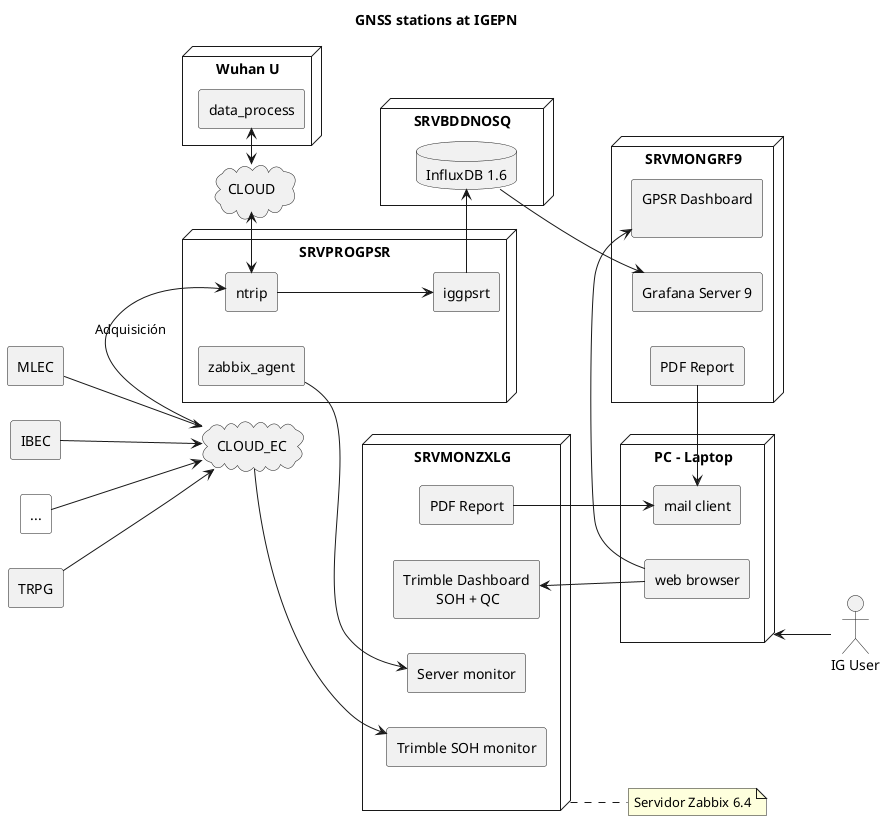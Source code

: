 @startuml
title GNSS stations at IGEPN

skinparam rectangleStyle rounded
skinparam shadowing false
skinparam defaultTextAlignment center
skinparam wrapWidth 200
'top to bottom direction
left to right direction
' Estaciones GNSS (apiladas)
rectangle "MLEC" as ST1
rectangle "IBEC" as ST2
rectangle "..."  as ST_MORE #transparent
rectangle "TRPG" as ST3


' Nube de red/enlace
cloud "CLOUD_EC" as CLOUD_EC
cloud "CLOUD" as CLOUD

' Conexiones de estaciones hacia la red
ST1 -down-> CLOUD_EC
ST2 -down-> CLOUD_EC
ST3 -down-> CLOUD_EC
ST_MORE -down-> CLOUD_EC


actor "IG User" as USER
node "PC - Laptop" as PC{
    rectangle "web browser" as BROWSER
    rectangle "mail client" as MAIL
}

' === SERVIDOR PRINCIPAL ===
node "SRVPROGPSR" as SRVPROGPSR {
    rectangle "ntrip" as NTRIP
    rectangle "iggpsrt" as IGGPSRT
    rectangle "zabbix_agent" as ZABBIXA
}

node "Wuhan U" as WUHAN {
    rectangle "data_process" as DATA_PROCESS
    
}


node "SRVMONZXLG" as SRVMONZXLG {
    rectangle "Trimble SOH monitor" as TRIMBLE_SOH
    rectangle "Server monitor" as SERVER_MONITOR
    rectangle "Trimble Dashboard\n SOH + QC" as ZABBIX_DASH
    rectangle "PDF Report" as PDF_REPORT_ZABBIX
}

note right of SRVMONZXLG
    Servidor Zabbix 6.4 
end note

node "SRVBDDNOSQ" as SRVBDDNOSQ {
    database "InfluxDB 1.6" as INFLUX_DB

}

node "SRVMONGRF9" as SRVMONGRF9 {
    
    rectangle "GPSR Dashboard\n" as GRAFANA_DASH
    rectangle "Grafana Server 9" as Grafana_9
    rectangle "PDF Report" as PDF_REPORT_GRAFANA
}

' === CONEXIONES INTERNAS ===
NTRIP -down-> IGGPSRT
'IGGPSRT -down-> ZABBIXA

' === INTERFACES EXTERNAS (a conectar en pasos siguientes) ===
CLOUD_EC -right-> NTRIP : Adquisición 
IGGPSRT -right-> INFLUX_DB
CLOUD_EC -down-> TRIMBLE_SOH
ZABBIXA -down->SERVER_MONITOR

INFLUX_DB -down-> Grafana_9

NTRIP <-right-> CLOUD
CLOUD <-right-> DATA_PROCESS

USER -up-> PC 
BROWSER -up-> GRAFANA_DASH
PDF_REPORT_GRAFANA -up-> MAIL
BROWSER -up-> ZABBIX_DASH
PDF_REPORT_ZABBIX -left->MAIL
' (Opcional) salida hacia el siguiente bloque del diagrama
'CLOUD_EC -right-> SRVPROGPSR
'NTRIP <-right-> DATA_PROCESS



@enduml
